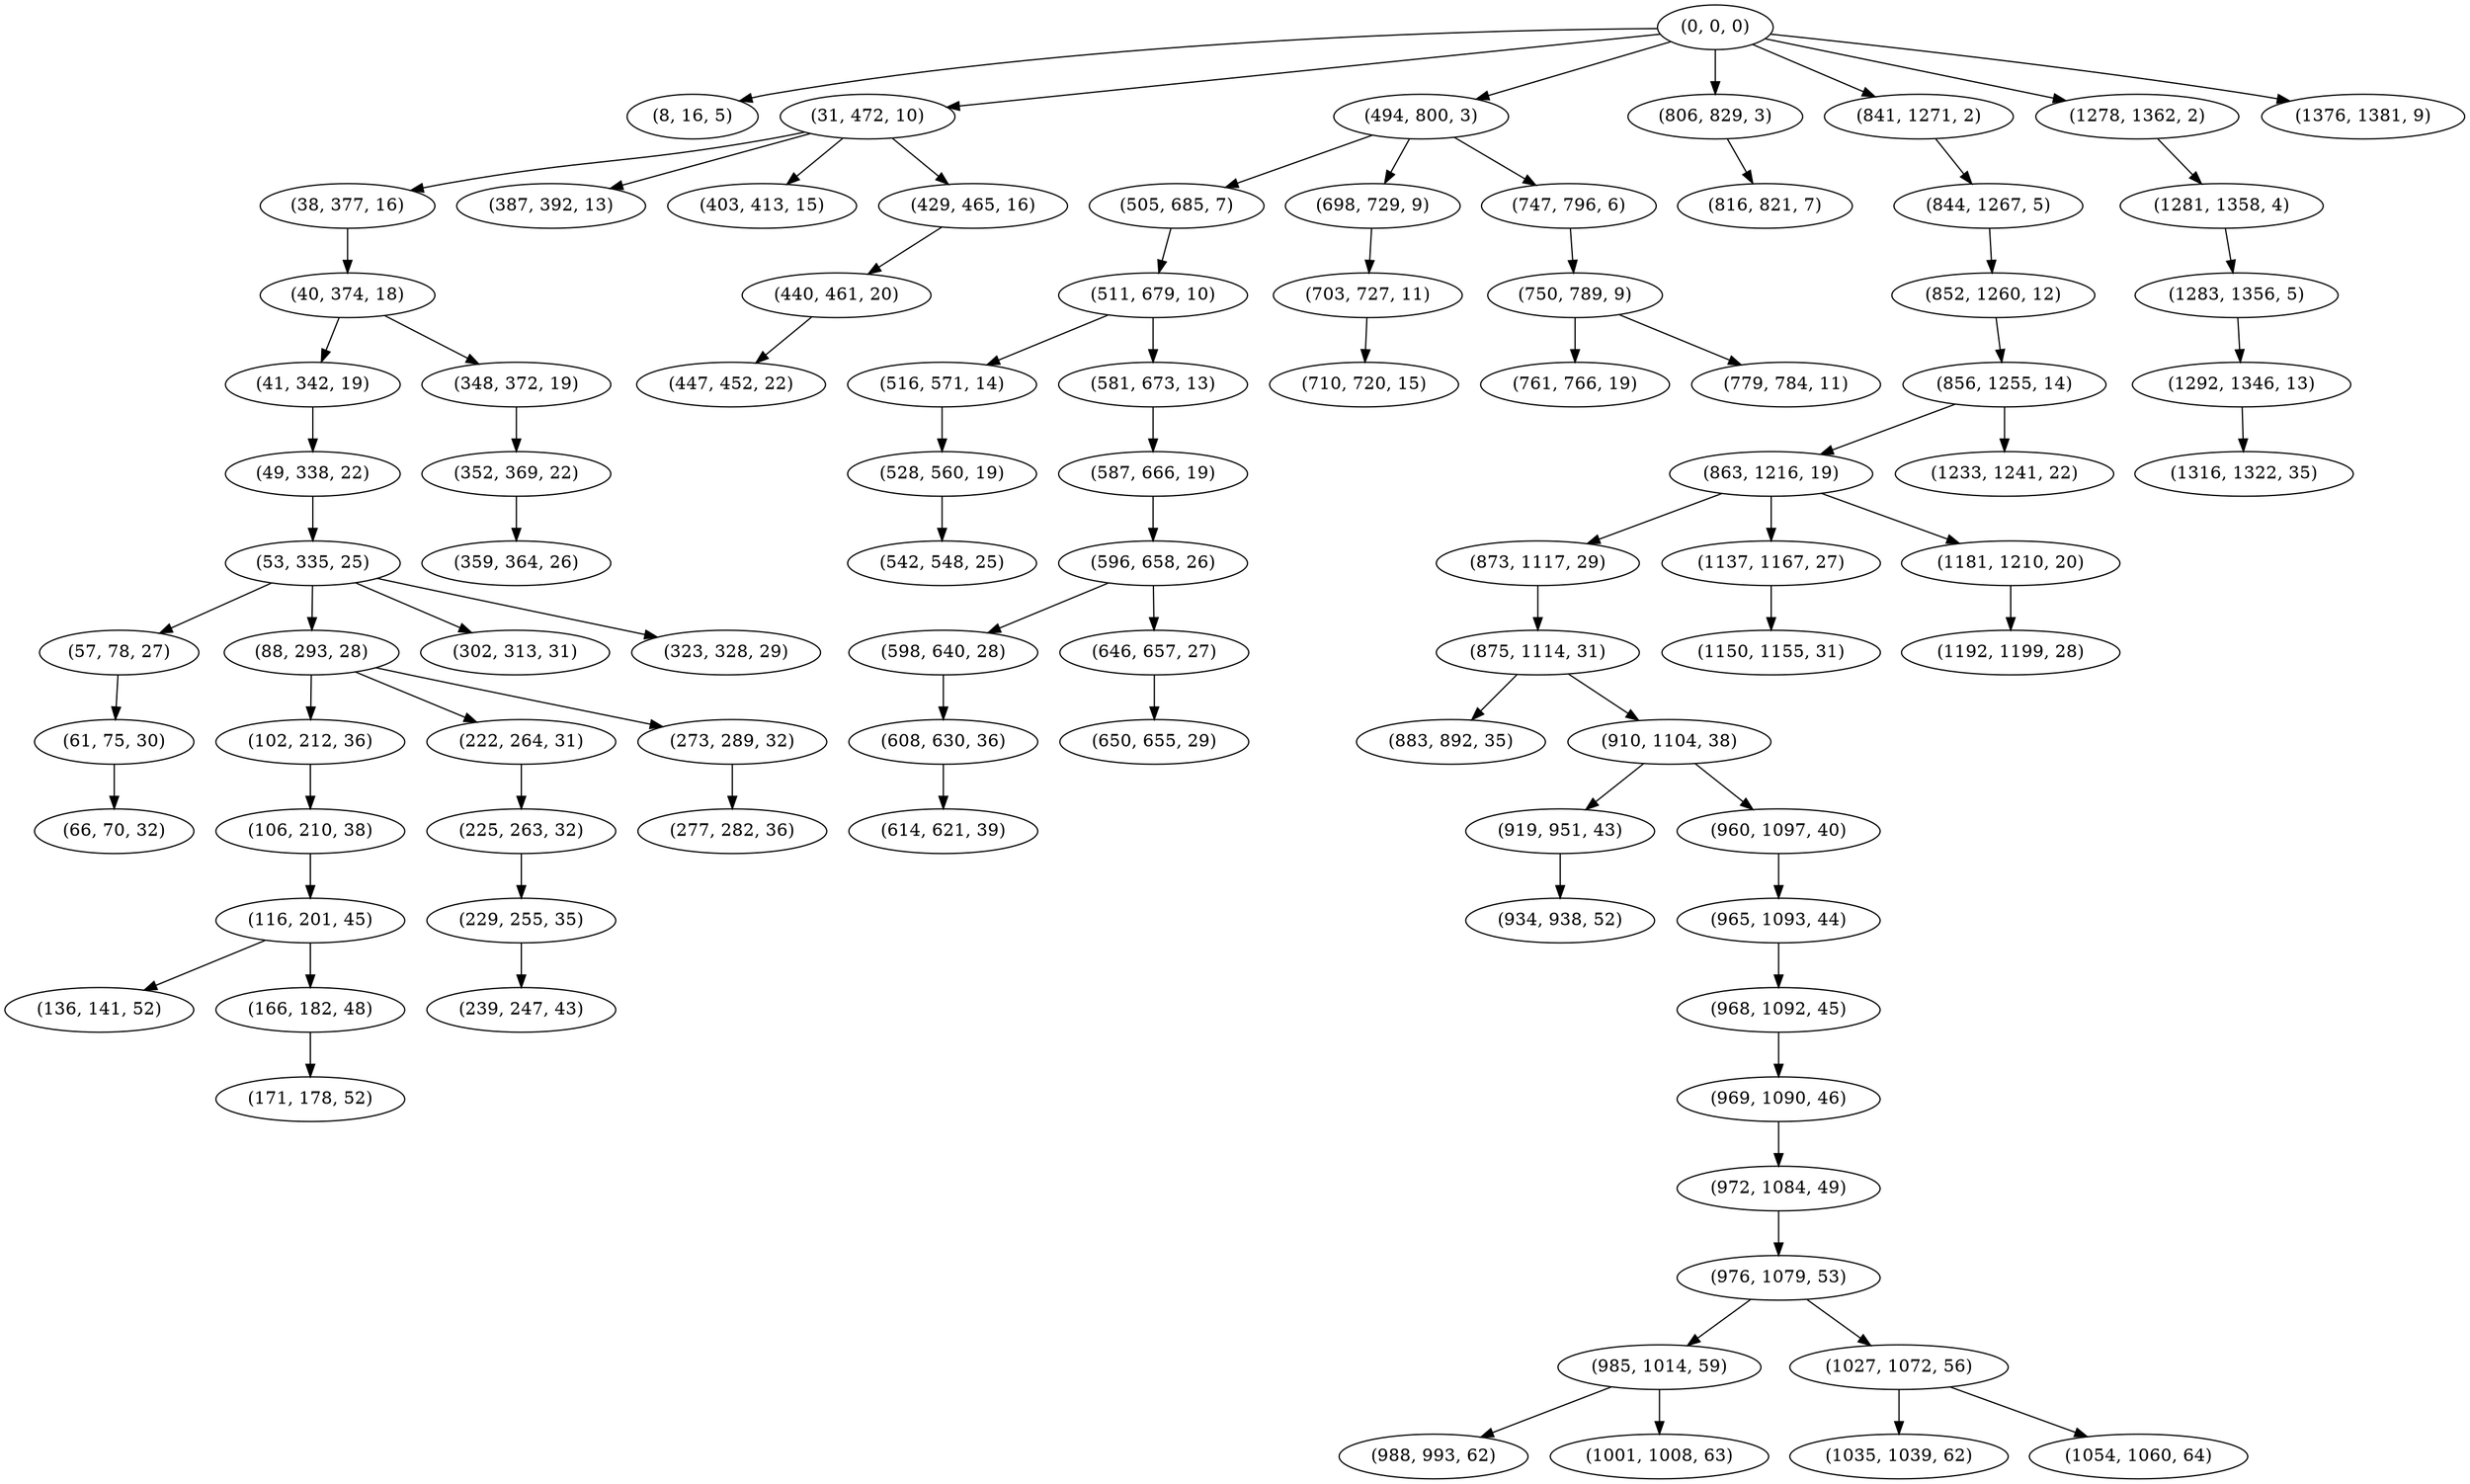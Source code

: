 digraph tree {
    "(0, 0, 0)";
    "(8, 16, 5)";
    "(31, 472, 10)";
    "(38, 377, 16)";
    "(40, 374, 18)";
    "(41, 342, 19)";
    "(49, 338, 22)";
    "(53, 335, 25)";
    "(57, 78, 27)";
    "(61, 75, 30)";
    "(66, 70, 32)";
    "(88, 293, 28)";
    "(102, 212, 36)";
    "(106, 210, 38)";
    "(116, 201, 45)";
    "(136, 141, 52)";
    "(166, 182, 48)";
    "(171, 178, 52)";
    "(222, 264, 31)";
    "(225, 263, 32)";
    "(229, 255, 35)";
    "(239, 247, 43)";
    "(273, 289, 32)";
    "(277, 282, 36)";
    "(302, 313, 31)";
    "(323, 328, 29)";
    "(348, 372, 19)";
    "(352, 369, 22)";
    "(359, 364, 26)";
    "(387, 392, 13)";
    "(403, 413, 15)";
    "(429, 465, 16)";
    "(440, 461, 20)";
    "(447, 452, 22)";
    "(494, 800, 3)";
    "(505, 685, 7)";
    "(511, 679, 10)";
    "(516, 571, 14)";
    "(528, 560, 19)";
    "(542, 548, 25)";
    "(581, 673, 13)";
    "(587, 666, 19)";
    "(596, 658, 26)";
    "(598, 640, 28)";
    "(608, 630, 36)";
    "(614, 621, 39)";
    "(646, 657, 27)";
    "(650, 655, 29)";
    "(698, 729, 9)";
    "(703, 727, 11)";
    "(710, 720, 15)";
    "(747, 796, 6)";
    "(750, 789, 9)";
    "(761, 766, 19)";
    "(779, 784, 11)";
    "(806, 829, 3)";
    "(816, 821, 7)";
    "(841, 1271, 2)";
    "(844, 1267, 5)";
    "(852, 1260, 12)";
    "(856, 1255, 14)";
    "(863, 1216, 19)";
    "(873, 1117, 29)";
    "(875, 1114, 31)";
    "(883, 892, 35)";
    "(910, 1104, 38)";
    "(919, 951, 43)";
    "(934, 938, 52)";
    "(960, 1097, 40)";
    "(965, 1093, 44)";
    "(968, 1092, 45)";
    "(969, 1090, 46)";
    "(972, 1084, 49)";
    "(976, 1079, 53)";
    "(985, 1014, 59)";
    "(988, 993, 62)";
    "(1001, 1008, 63)";
    "(1027, 1072, 56)";
    "(1035, 1039, 62)";
    "(1054, 1060, 64)";
    "(1137, 1167, 27)";
    "(1150, 1155, 31)";
    "(1181, 1210, 20)";
    "(1192, 1199, 28)";
    "(1233, 1241, 22)";
    "(1278, 1362, 2)";
    "(1281, 1358, 4)";
    "(1283, 1356, 5)";
    "(1292, 1346, 13)";
    "(1316, 1322, 35)";
    "(1376, 1381, 9)";
    "(0, 0, 0)" -> "(8, 16, 5)";
    "(0, 0, 0)" -> "(31, 472, 10)";
    "(0, 0, 0)" -> "(494, 800, 3)";
    "(0, 0, 0)" -> "(806, 829, 3)";
    "(0, 0, 0)" -> "(841, 1271, 2)";
    "(0, 0, 0)" -> "(1278, 1362, 2)";
    "(0, 0, 0)" -> "(1376, 1381, 9)";
    "(31, 472, 10)" -> "(38, 377, 16)";
    "(31, 472, 10)" -> "(387, 392, 13)";
    "(31, 472, 10)" -> "(403, 413, 15)";
    "(31, 472, 10)" -> "(429, 465, 16)";
    "(38, 377, 16)" -> "(40, 374, 18)";
    "(40, 374, 18)" -> "(41, 342, 19)";
    "(40, 374, 18)" -> "(348, 372, 19)";
    "(41, 342, 19)" -> "(49, 338, 22)";
    "(49, 338, 22)" -> "(53, 335, 25)";
    "(53, 335, 25)" -> "(57, 78, 27)";
    "(53, 335, 25)" -> "(88, 293, 28)";
    "(53, 335, 25)" -> "(302, 313, 31)";
    "(53, 335, 25)" -> "(323, 328, 29)";
    "(57, 78, 27)" -> "(61, 75, 30)";
    "(61, 75, 30)" -> "(66, 70, 32)";
    "(88, 293, 28)" -> "(102, 212, 36)";
    "(88, 293, 28)" -> "(222, 264, 31)";
    "(88, 293, 28)" -> "(273, 289, 32)";
    "(102, 212, 36)" -> "(106, 210, 38)";
    "(106, 210, 38)" -> "(116, 201, 45)";
    "(116, 201, 45)" -> "(136, 141, 52)";
    "(116, 201, 45)" -> "(166, 182, 48)";
    "(166, 182, 48)" -> "(171, 178, 52)";
    "(222, 264, 31)" -> "(225, 263, 32)";
    "(225, 263, 32)" -> "(229, 255, 35)";
    "(229, 255, 35)" -> "(239, 247, 43)";
    "(273, 289, 32)" -> "(277, 282, 36)";
    "(348, 372, 19)" -> "(352, 369, 22)";
    "(352, 369, 22)" -> "(359, 364, 26)";
    "(429, 465, 16)" -> "(440, 461, 20)";
    "(440, 461, 20)" -> "(447, 452, 22)";
    "(494, 800, 3)" -> "(505, 685, 7)";
    "(494, 800, 3)" -> "(698, 729, 9)";
    "(494, 800, 3)" -> "(747, 796, 6)";
    "(505, 685, 7)" -> "(511, 679, 10)";
    "(511, 679, 10)" -> "(516, 571, 14)";
    "(511, 679, 10)" -> "(581, 673, 13)";
    "(516, 571, 14)" -> "(528, 560, 19)";
    "(528, 560, 19)" -> "(542, 548, 25)";
    "(581, 673, 13)" -> "(587, 666, 19)";
    "(587, 666, 19)" -> "(596, 658, 26)";
    "(596, 658, 26)" -> "(598, 640, 28)";
    "(596, 658, 26)" -> "(646, 657, 27)";
    "(598, 640, 28)" -> "(608, 630, 36)";
    "(608, 630, 36)" -> "(614, 621, 39)";
    "(646, 657, 27)" -> "(650, 655, 29)";
    "(698, 729, 9)" -> "(703, 727, 11)";
    "(703, 727, 11)" -> "(710, 720, 15)";
    "(747, 796, 6)" -> "(750, 789, 9)";
    "(750, 789, 9)" -> "(761, 766, 19)";
    "(750, 789, 9)" -> "(779, 784, 11)";
    "(806, 829, 3)" -> "(816, 821, 7)";
    "(841, 1271, 2)" -> "(844, 1267, 5)";
    "(844, 1267, 5)" -> "(852, 1260, 12)";
    "(852, 1260, 12)" -> "(856, 1255, 14)";
    "(856, 1255, 14)" -> "(863, 1216, 19)";
    "(856, 1255, 14)" -> "(1233, 1241, 22)";
    "(863, 1216, 19)" -> "(873, 1117, 29)";
    "(863, 1216, 19)" -> "(1137, 1167, 27)";
    "(863, 1216, 19)" -> "(1181, 1210, 20)";
    "(873, 1117, 29)" -> "(875, 1114, 31)";
    "(875, 1114, 31)" -> "(883, 892, 35)";
    "(875, 1114, 31)" -> "(910, 1104, 38)";
    "(910, 1104, 38)" -> "(919, 951, 43)";
    "(910, 1104, 38)" -> "(960, 1097, 40)";
    "(919, 951, 43)" -> "(934, 938, 52)";
    "(960, 1097, 40)" -> "(965, 1093, 44)";
    "(965, 1093, 44)" -> "(968, 1092, 45)";
    "(968, 1092, 45)" -> "(969, 1090, 46)";
    "(969, 1090, 46)" -> "(972, 1084, 49)";
    "(972, 1084, 49)" -> "(976, 1079, 53)";
    "(976, 1079, 53)" -> "(985, 1014, 59)";
    "(976, 1079, 53)" -> "(1027, 1072, 56)";
    "(985, 1014, 59)" -> "(988, 993, 62)";
    "(985, 1014, 59)" -> "(1001, 1008, 63)";
    "(1027, 1072, 56)" -> "(1035, 1039, 62)";
    "(1027, 1072, 56)" -> "(1054, 1060, 64)";
    "(1137, 1167, 27)" -> "(1150, 1155, 31)";
    "(1181, 1210, 20)" -> "(1192, 1199, 28)";
    "(1278, 1362, 2)" -> "(1281, 1358, 4)";
    "(1281, 1358, 4)" -> "(1283, 1356, 5)";
    "(1283, 1356, 5)" -> "(1292, 1346, 13)";
    "(1292, 1346, 13)" -> "(1316, 1322, 35)";
}
